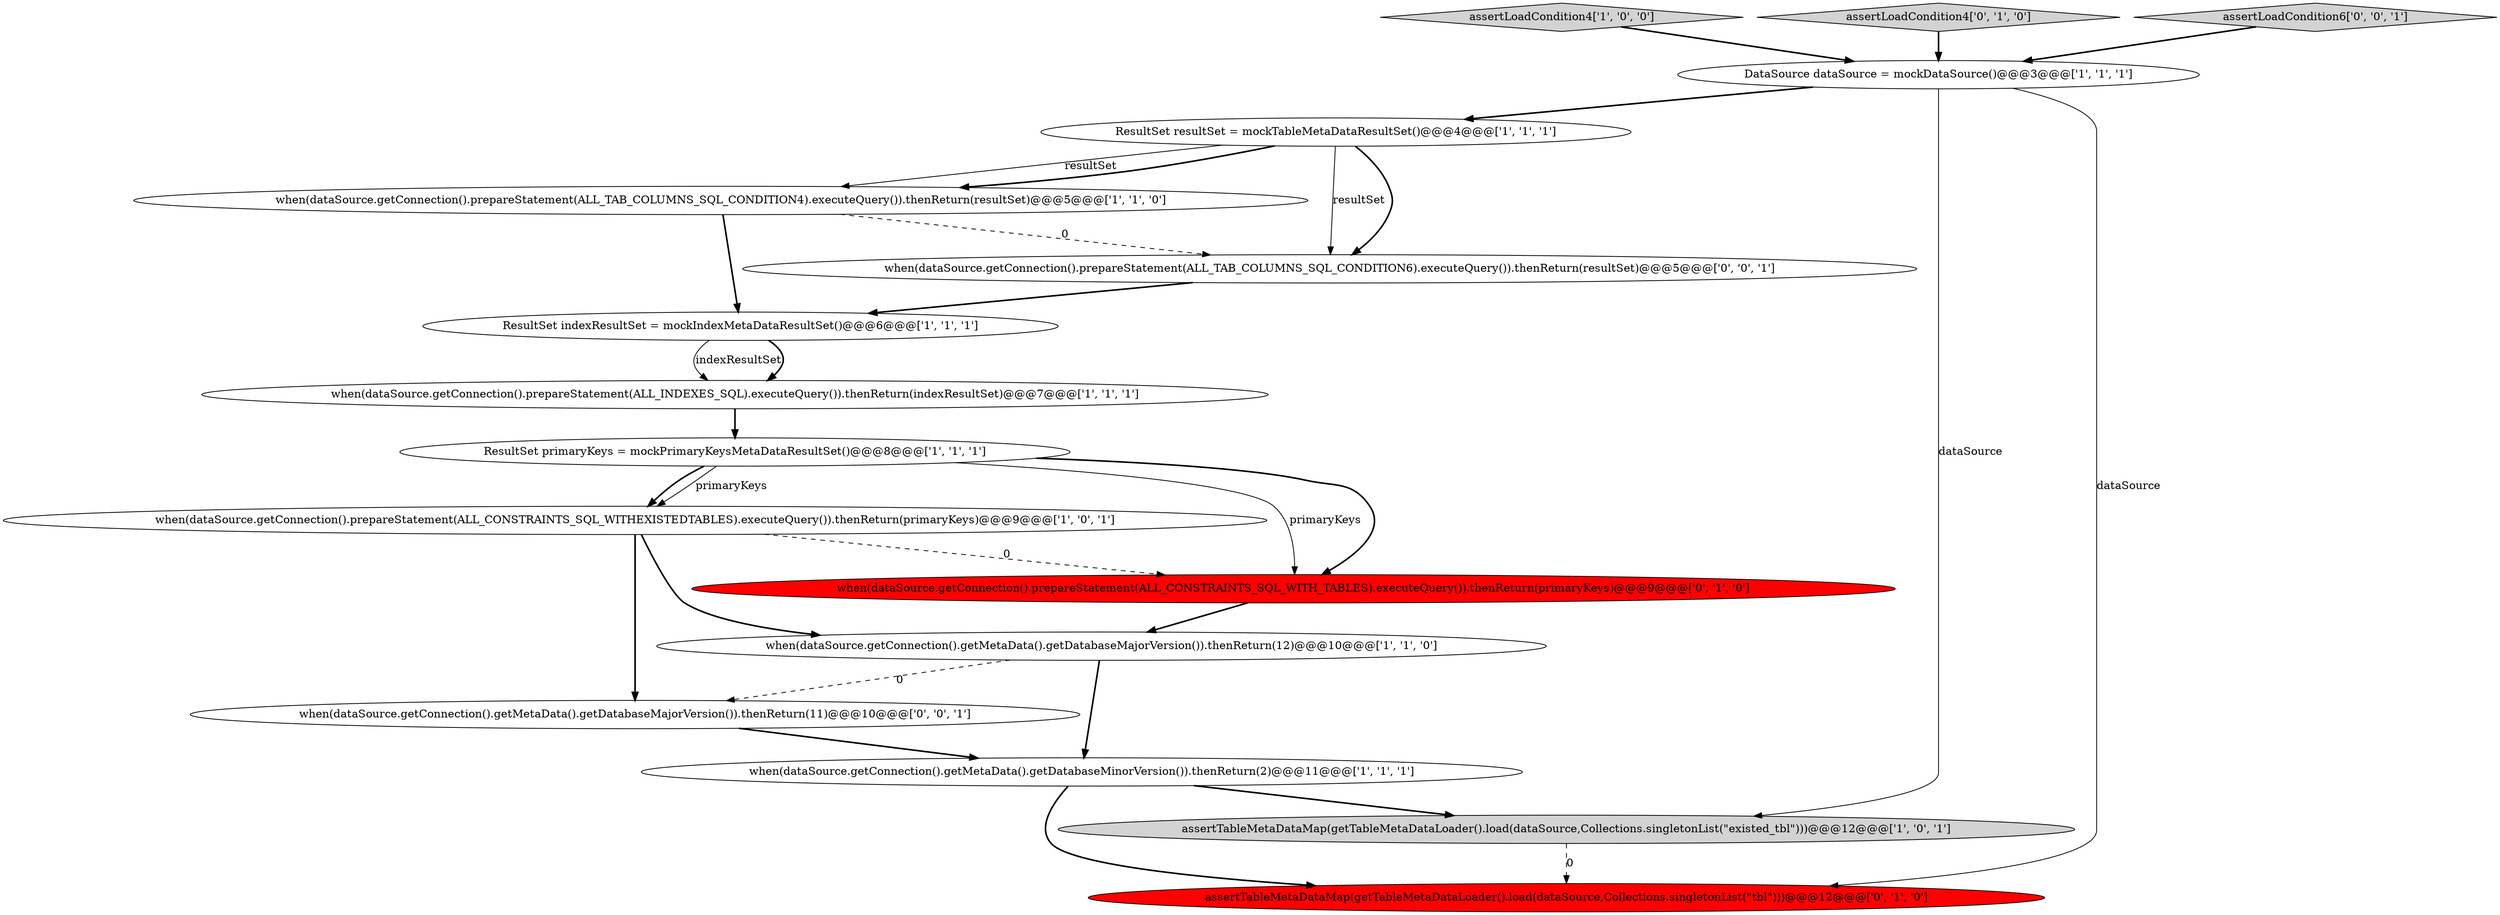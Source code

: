 digraph {
7 [style = filled, label = "when(dataSource.getConnection().prepareStatement(ALL_INDEXES_SQL).executeQuery()).thenReturn(indexResultSet)@@@7@@@['1', '1', '1']", fillcolor = white, shape = ellipse image = "AAA0AAABBB1BBB"];
2 [style = filled, label = "ResultSet primaryKeys = mockPrimaryKeysMetaDataResultSet()@@@8@@@['1', '1', '1']", fillcolor = white, shape = ellipse image = "AAA0AAABBB1BBB"];
9 [style = filled, label = "when(dataSource.getConnection().getMetaData().getDatabaseMinorVersion()).thenReturn(2)@@@11@@@['1', '1', '1']", fillcolor = white, shape = ellipse image = "AAA0AAABBB1BBB"];
5 [style = filled, label = "when(dataSource.getConnection().prepareStatement(ALL_TAB_COLUMNS_SQL_CONDITION4).executeQuery()).thenReturn(resultSet)@@@5@@@['1', '1', '0']", fillcolor = white, shape = ellipse image = "AAA0AAABBB1BBB"];
1 [style = filled, label = "assertLoadCondition4['1', '0', '0']", fillcolor = lightgray, shape = diamond image = "AAA0AAABBB1BBB"];
15 [style = filled, label = "when(dataSource.getConnection().getMetaData().getDatabaseMajorVersion()).thenReturn(11)@@@10@@@['0', '0', '1']", fillcolor = white, shape = ellipse image = "AAA0AAABBB3BBB"];
0 [style = filled, label = "when(dataSource.getConnection().getMetaData().getDatabaseMajorVersion()).thenReturn(12)@@@10@@@['1', '1', '0']", fillcolor = white, shape = ellipse image = "AAA0AAABBB1BBB"];
11 [style = filled, label = "assertLoadCondition4['0', '1', '0']", fillcolor = lightgray, shape = diamond image = "AAA0AAABBB2BBB"];
14 [style = filled, label = "assertLoadCondition6['0', '0', '1']", fillcolor = lightgray, shape = diamond image = "AAA0AAABBB3BBB"];
10 [style = filled, label = "when(dataSource.getConnection().prepareStatement(ALL_CONSTRAINTS_SQL_WITHEXISTEDTABLES).executeQuery()).thenReturn(primaryKeys)@@@9@@@['1', '0', '1']", fillcolor = white, shape = ellipse image = "AAA0AAABBB1BBB"];
16 [style = filled, label = "when(dataSource.getConnection().prepareStatement(ALL_TAB_COLUMNS_SQL_CONDITION6).executeQuery()).thenReturn(resultSet)@@@5@@@['0', '0', '1']", fillcolor = white, shape = ellipse image = "AAA0AAABBB3BBB"];
4 [style = filled, label = "assertTableMetaDataMap(getTableMetaDataLoader().load(dataSource,Collections.singletonList(\"existed_tbl\")))@@@12@@@['1', '0', '1']", fillcolor = lightgray, shape = ellipse image = "AAA0AAABBB1BBB"];
3 [style = filled, label = "ResultSet resultSet = mockTableMetaDataResultSet()@@@4@@@['1', '1', '1']", fillcolor = white, shape = ellipse image = "AAA0AAABBB1BBB"];
8 [style = filled, label = "DataSource dataSource = mockDataSource()@@@3@@@['1', '1', '1']", fillcolor = white, shape = ellipse image = "AAA0AAABBB1BBB"];
12 [style = filled, label = "assertTableMetaDataMap(getTableMetaDataLoader().load(dataSource,Collections.singletonList(\"tbl\")))@@@12@@@['0', '1', '0']", fillcolor = red, shape = ellipse image = "AAA1AAABBB2BBB"];
6 [style = filled, label = "ResultSet indexResultSet = mockIndexMetaDataResultSet()@@@6@@@['1', '1', '1']", fillcolor = white, shape = ellipse image = "AAA0AAABBB1BBB"];
13 [style = filled, label = "when(dataSource.getConnection().prepareStatement(ALL_CONSTRAINTS_SQL_WITH_TABLES).executeQuery()).thenReturn(primaryKeys)@@@9@@@['0', '1', '0']", fillcolor = red, shape = ellipse image = "AAA1AAABBB2BBB"];
0->9 [style = bold, label=""];
1->8 [style = bold, label=""];
10->15 [style = bold, label=""];
3->5 [style = solid, label="resultSet"];
16->6 [style = bold, label=""];
9->4 [style = bold, label=""];
8->3 [style = bold, label=""];
8->4 [style = solid, label="dataSource"];
0->15 [style = dashed, label="0"];
3->16 [style = solid, label="resultSet"];
3->16 [style = bold, label=""];
10->13 [style = dashed, label="0"];
2->10 [style = bold, label=""];
8->12 [style = solid, label="dataSource"];
4->12 [style = dashed, label="0"];
2->13 [style = bold, label=""];
5->16 [style = dashed, label="0"];
6->7 [style = solid, label="indexResultSet"];
3->5 [style = bold, label=""];
5->6 [style = bold, label=""];
15->9 [style = bold, label=""];
7->2 [style = bold, label=""];
2->13 [style = solid, label="primaryKeys"];
10->0 [style = bold, label=""];
2->10 [style = solid, label="primaryKeys"];
11->8 [style = bold, label=""];
14->8 [style = bold, label=""];
9->12 [style = bold, label=""];
6->7 [style = bold, label=""];
13->0 [style = bold, label=""];
}
